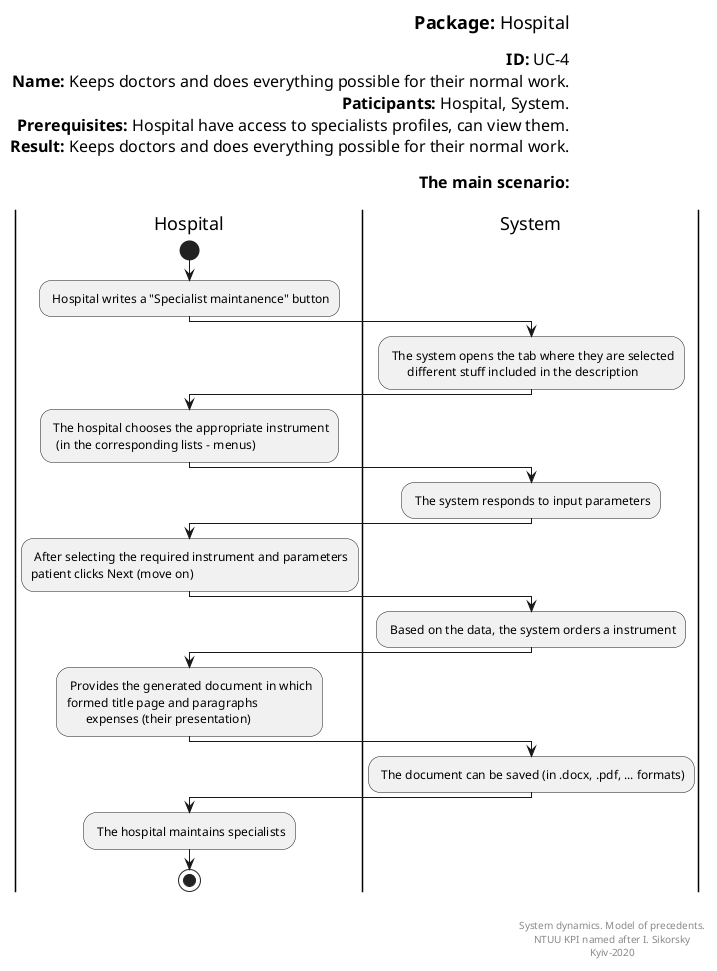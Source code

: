  @startuml Reports Forming
left header
<font color=000 size=18><b>Package:</b> Hospital

<font color=000 size=16><b>ID:</b> UC-4
<font color=000 size=16><b>Name:</b> Keeps doctors and does everything possible for their normal work.
<font color=000 size=16><b>Paticipants:</b> Hospital, System.
<font color=000 size=16><b>Prerequisites:</b> Hospital have access to specialists profiles, can view them.
<font color=000 size=16><b>Result:</b> Keeps doctors and does everything possible for their normal work.

<font color=000 size=16><b>The main scenario:</b>

end header

|Hospital|
start
: Hospital writes a "Specialist maintanence" button;

|System|
: The system opens the tab where they are selected
       different stuff included in the description;

|Hospital|
: The hospital chooses the appropriate instrument
   (in the corresponding lists - menus);

|System|
: The system responds to input parameters;

|Hospital|
: After selecting the required instrument and parameters
patient clicks Next (move on);

|System|
: Based on the data, the system orders a instrument;

|Hospital|
: Provides the generated document in which
formed title page and paragraphs
       expenses (their presentation);

|System|
: The document can be saved (in .docx, .pdf, ... formats);

|Hospital|
: The hospital maintains specialists;

stop;

right footer


System dynamics. Model of precedents.
NTUU KPI named after I. Sikorsky
Kyiv-2020
end footer

@enduml
